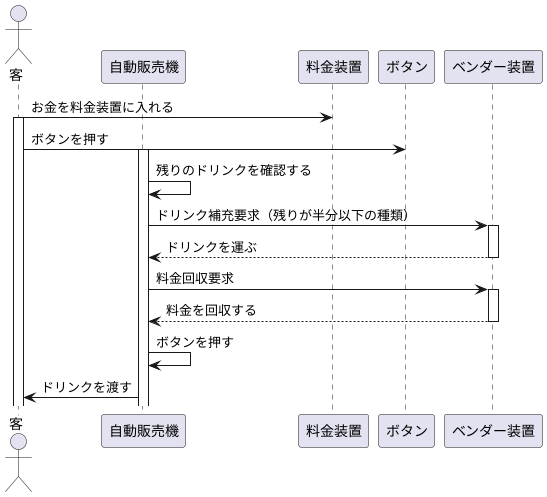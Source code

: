 @startuml 演習6-4-3
actor 客 as customer
participant 自動販売機 as machine
participant 料金装置 as device
participant ボタン as Button
participant ベンダー装置 as vendor

customer -> device: お金を料金装置に入れる
    activate customer
    customer -> Button: ボタンを押す
    activate machine
    machine -> machine: 残りのドリンクを確認する
        machine -> vendor: ドリンク補充要求（残りが半分以下の種類）
        activate vendor
        vendor --> machine: ドリンクを運ぶ
        deactivate vendor
        machine -> vendor: 料金回収要求
        activate vendor
        vendor --> machine: 料金を回収する
        deactivate vendor
        
machine -> machine: ボタンを押す
machine -> customer: ドリンクを渡す
@enduml
